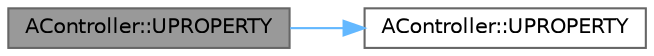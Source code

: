 digraph "AController::UPROPERTY"
{
 // INTERACTIVE_SVG=YES
 // LATEX_PDF_SIZE
  bgcolor="transparent";
  edge [fontname=Helvetica,fontsize=10,labelfontname=Helvetica,labelfontsize=10];
  node [fontname=Helvetica,fontsize=10,shape=box,height=0.2,width=0.4];
  rankdir="LR";
  Node1 [id="Node000001",label="AController::UPROPERTY",height=0.2,width=0.4,color="gray40", fillcolor="grey60", style="filled", fontcolor="black",tooltip="Pawn currently being controlled by this controller."];
  Node1 -> Node2 [id="edge1_Node000001_Node000002",color="steelblue1",style="solid",tooltip=" "];
  Node2 [id="Node000002",label="AController::UPROPERTY",height=0.2,width=0.4,color="grey40", fillcolor="white", style="filled",URL="$df/d0f/classAController.html#a08dbfd687c0cc870a49e2834e1b81944",tooltip="Default Constructor."];
}
